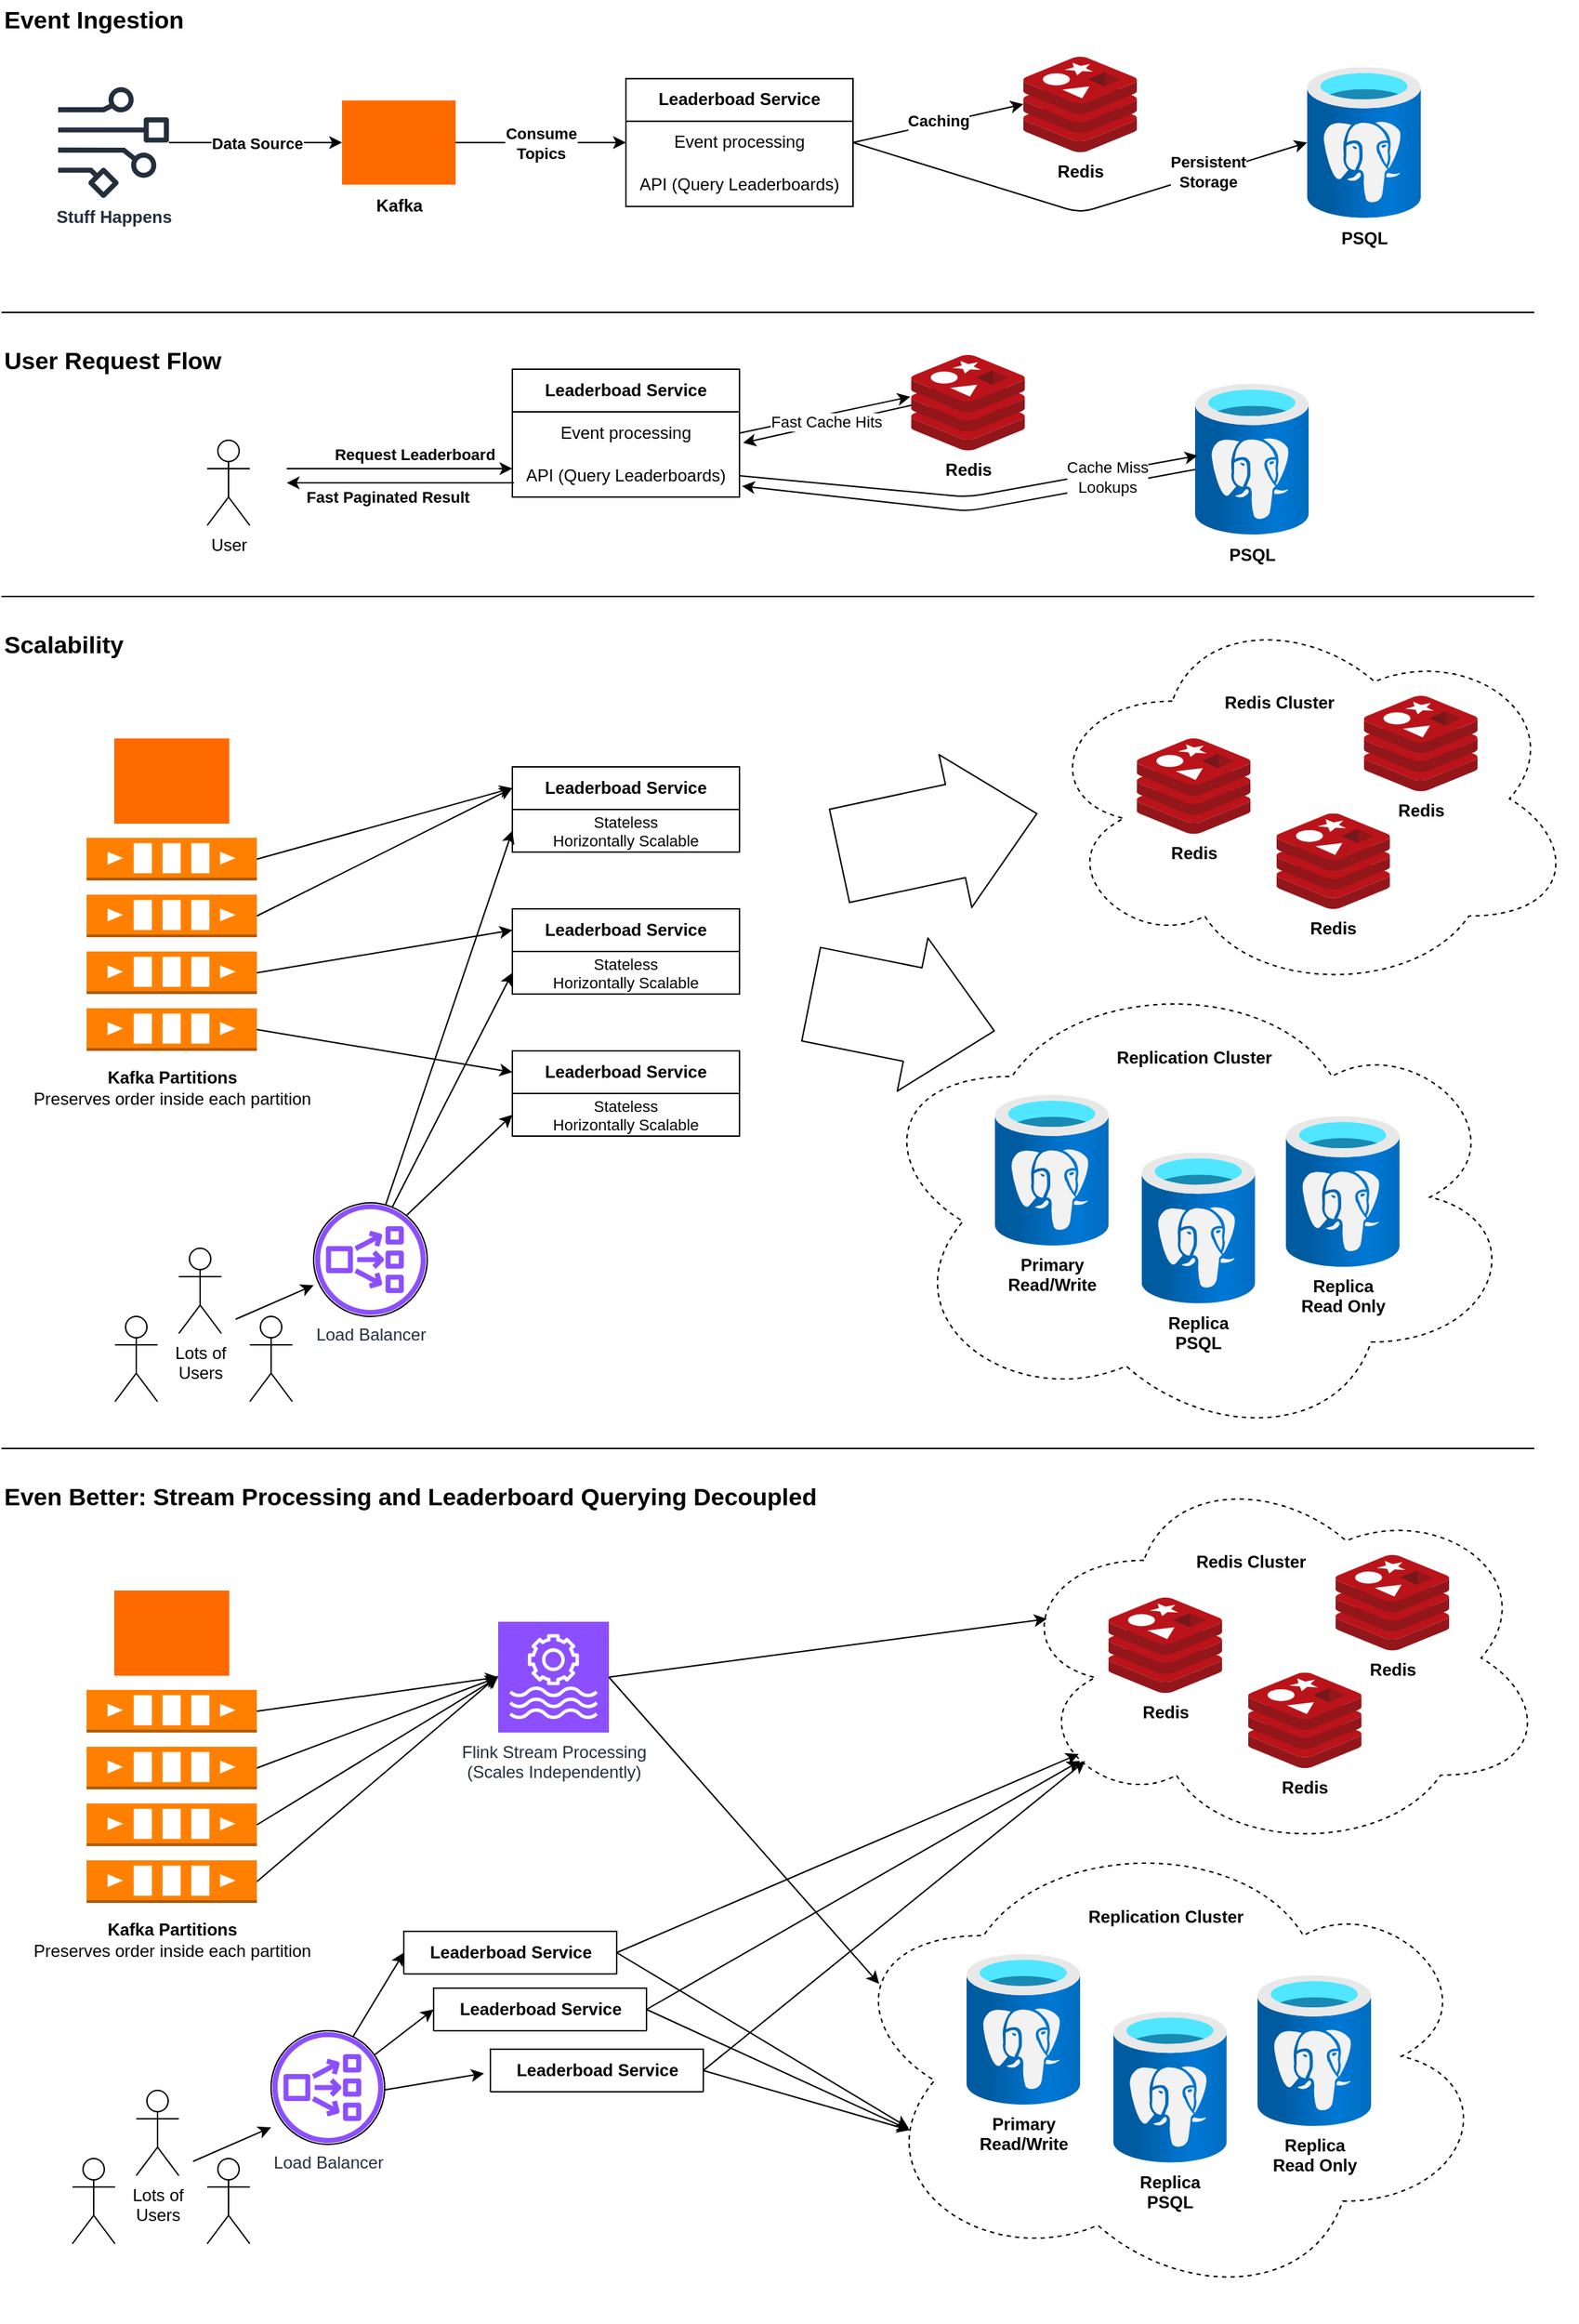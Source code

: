 <mxfile>
    <diagram id="EDKRglb2SxqZgP3VJ0Qg" name="Page-1">
        <mxGraphModel dx="733" dy="683" grid="1" gridSize="10" guides="1" tooltips="1" connect="1" arrows="1" fold="1" page="1" pageScale="1" pageWidth="1200" pageHeight="100" math="0" shadow="0">
            <root>
                <mxCell id="0"/>
                <mxCell id="1" parent="0"/>
                <mxCell id="110" value="" style="ellipse;shape=cloud;whiteSpace=wrap;html=1;dashed=1;rotation=-180;" vertex="1" parent="1">
                    <mxGeometry x="700" y="710" width="460" height="340" as="geometry"/>
                </mxCell>
                <mxCell id="102" value="" style="ellipse;shape=cloud;whiteSpace=wrap;html=1;dashed=1;" vertex="1" parent="1">
                    <mxGeometry x="810" y="445" width="380" height="275" as="geometry"/>
                </mxCell>
                <mxCell id="22" style="edgeStyle=none;html=1;entryX=0;entryY=0.5;entryDx=0;entryDy=0;" parent="1" source="7" target="16" edge="1">
                    <mxGeometry relative="1" as="geometry"/>
                </mxCell>
                <mxCell id="33" value="&lt;span style=&quot;color: rgb(0, 0, 0); font-weight: 700;&quot;&gt;Consume&lt;/span&gt;&lt;div&gt;&lt;span style=&quot;color: rgb(0, 0, 0); font-weight: 700;&quot;&gt;Topics&lt;/span&gt;&lt;/div&gt;" style="edgeLabel;html=1;align=center;verticalAlign=middle;resizable=0;points=[];" parent="22" vertex="1" connectable="0">
                    <mxGeometry x="-0.232" y="1" relative="1" as="geometry">
                        <mxPoint x="14" y="1" as="offset"/>
                    </mxGeometry>
                </mxCell>
                <mxCell id="7" value="&lt;div&gt;&lt;br&gt;&lt;/div&gt;" style="points=[];aspect=fixed;html=1;align=center;shadow=0;dashed=0;fillColor=#FF6A00;strokeColor=none;shape=mxgraph.alibaba_cloud.kafka;" parent="1" vertex="1">
                    <mxGeometry x="320" y="90.74" width="80" height="59.26" as="geometry"/>
                </mxCell>
                <mxCell id="9" value="PSQL" style="image;aspect=fixed;html=1;points=[];align=center;fontSize=12;image=img/lib/azure2/databases/Azure_Database_PostgreSQL_Server.svg;fontStyle=1" parent="1" vertex="1">
                    <mxGeometry x="1000" y="67.04" width="80" height="106.65" as="geometry"/>
                </mxCell>
                <mxCell id="20" style="edgeStyle=none;html=1;" parent="1" source="10" target="7" edge="1">
                    <mxGeometry relative="1" as="geometry"/>
                </mxCell>
                <mxCell id="31" value="Data Source" style="edgeLabel;html=1;align=center;verticalAlign=middle;resizable=0;points=[];fontStyle=1" parent="20" vertex="1" connectable="0">
                    <mxGeometry x="-0.392" y="1" relative="1" as="geometry">
                        <mxPoint x="25" y="1" as="offset"/>
                    </mxGeometry>
                </mxCell>
                <mxCell id="10" value="Stuff Happens" style="sketch=0;outlineConnect=0;fontColor=#232F3E;gradientColor=none;fillColor=#232F3D;strokeColor=none;dashed=0;verticalLabelPosition=bottom;verticalAlign=top;align=center;html=1;fontSize=12;fontStyle=1;aspect=fixed;pointerEvents=1;shape=mxgraph.aws4.data_stream;" parent="1" vertex="1">
                    <mxGeometry x="120" y="81.37" width="78" height="78" as="geometry"/>
                </mxCell>
                <mxCell id="15" value="&lt;b&gt;Leaderboad Service&lt;/b&gt;" style="swimlane;fontStyle=0;childLayout=stackLayout;horizontal=1;startSize=30;horizontalStack=0;resizeParent=1;resizeParentMax=0;resizeLast=0;collapsible=1;marginBottom=0;whiteSpace=wrap;html=1;" parent="1" vertex="1">
                    <mxGeometry x="520" y="75.37" width="160" height="90" as="geometry">
                        <mxRectangle x="520" y="75.37" width="150" height="30" as="alternateBounds"/>
                    </mxGeometry>
                </mxCell>
                <mxCell id="16" value="Event processing" style="text;strokeColor=none;fillColor=none;align=center;verticalAlign=middle;spacingLeft=4;spacingRight=4;overflow=hidden;points=[[0,0.5],[1,0.5]];portConstraint=eastwest;rotatable=0;whiteSpace=wrap;html=1;" parent="15" vertex="1">
                    <mxGeometry y="30" width="160" height="30" as="geometry"/>
                </mxCell>
                <mxCell id="17" value="API (Query Leaderboards)" style="text;strokeColor=none;fillColor=none;align=center;verticalAlign=middle;spacingLeft=4;spacingRight=4;overflow=hidden;points=[[0,0.5],[1,0.5]];portConstraint=eastwest;rotatable=0;whiteSpace=wrap;html=1;" parent="15" vertex="1">
                    <mxGeometry y="60" width="160" height="30" as="geometry"/>
                </mxCell>
                <mxCell id="26" value="Redis" style="image;sketch=0;aspect=fixed;html=1;points=[];align=center;fontSize=12;image=img/lib/mscae/Cache_Redis_Product.svg;fontStyle=1" parent="1" vertex="1">
                    <mxGeometry x="800" y="60" width="80" height="67.2" as="geometry"/>
                </mxCell>
                <mxCell id="27" style="edgeStyle=none;html=1;exitX=1;exitY=0.5;exitDx=0;exitDy=0;entryX=0;entryY=0.497;entryDx=0;entryDy=0;entryPerimeter=0;" parent="1" source="15" target="26" edge="1">
                    <mxGeometry relative="1" as="geometry"/>
                </mxCell>
                <mxCell id="34" value="&lt;span style=&quot;color: rgb(0, 0, 0); font-weight: 700;&quot;&gt;Caching&lt;/span&gt;" style="edgeLabel;html=1;align=center;verticalAlign=middle;resizable=0;points=[];" parent="27" vertex="1" connectable="0">
                    <mxGeometry x="-0.391" relative="1" as="geometry">
                        <mxPoint x="23" y="-7" as="offset"/>
                    </mxGeometry>
                </mxCell>
                <mxCell id="28" style="edgeStyle=none;html=1;entryX=0;entryY=0.5;entryDx=0;entryDy=0;entryPerimeter=0;exitX=1;exitY=0.5;exitDx=0;exitDy=0;" parent="1" source="16" target="9" edge="1">
                    <mxGeometry relative="1" as="geometry">
                        <Array as="points">
                            <mxPoint x="840" y="170"/>
                        </Array>
                    </mxGeometry>
                </mxCell>
                <mxCell id="30" value="Persistent&lt;div&gt;Storage&lt;/div&gt;" style="edgeLabel;html=1;align=center;verticalAlign=middle;resizable=0;points=[];fontStyle=1" parent="28" vertex="1" connectable="0">
                    <mxGeometry x="-0.374" y="-1" relative="1" as="geometry">
                        <mxPoint x="150" y="-12" as="offset"/>
                    </mxGeometry>
                </mxCell>
                <mxCell id="35" value="Kafka" style="text;html=1;align=center;verticalAlign=middle;resizable=0;points=[];autosize=1;strokeColor=none;fillColor=none;fontStyle=1" parent="1" vertex="1">
                    <mxGeometry x="335" y="150" width="50" height="30" as="geometry"/>
                </mxCell>
                <mxCell id="36" value="" style="edgeStyle=none;orthogonalLoop=1;jettySize=auto;html=1;endArrow=none;startArrow=none;endSize=8;startSize=8;startFill=0;endFill=0;" parent="1" edge="1">
                    <mxGeometry width="100" relative="1" as="geometry">
                        <mxPoint x="80" y="240" as="sourcePoint"/>
                        <mxPoint x="1160" y="240" as="targetPoint"/>
                        <Array as="points"/>
                    </mxGeometry>
                </mxCell>
                <mxCell id="37" value="Event Ingestion" style="text;html=1;align=left;verticalAlign=middle;resizable=0;points=[];autosize=1;strokeColor=none;fillColor=none;fontStyle=1;fontSize=17;" parent="1" vertex="1">
                    <mxGeometry x="80" y="20" width="140" height="30" as="geometry"/>
                </mxCell>
                <mxCell id="38" value="User Request Flow" style="text;html=1;align=left;verticalAlign=middle;resizable=0;points=[];autosize=1;strokeColor=none;fillColor=none;fontStyle=1;fontSize=17;" parent="1" vertex="1">
                    <mxGeometry x="80" y="260" width="170" height="30" as="geometry"/>
                </mxCell>
                <mxCell id="39" value="User" style="shape=umlActor;verticalLabelPosition=bottom;verticalAlign=top;html=1;outlineConnect=0;" parent="1" vertex="1">
                    <mxGeometry x="225" y="330" width="30" height="60" as="geometry"/>
                </mxCell>
                <mxCell id="40" value="&lt;b&gt;Leaderboad Service&lt;/b&gt;" style="swimlane;fontStyle=0;childLayout=stackLayout;horizontal=1;startSize=30;horizontalStack=0;resizeParent=1;resizeParentMax=0;resizeLast=0;collapsible=1;marginBottom=0;whiteSpace=wrap;html=1;" vertex="1" parent="1">
                    <mxGeometry x="440" y="280" width="160" height="90" as="geometry">
                        <mxRectangle x="520" y="75.37" width="150" height="30" as="alternateBounds"/>
                    </mxGeometry>
                </mxCell>
                <mxCell id="41" value="Event processing" style="text;strokeColor=none;fillColor=none;align=center;verticalAlign=middle;spacingLeft=4;spacingRight=4;overflow=hidden;points=[[0,0.5],[1,0.5]];portConstraint=eastwest;rotatable=0;whiteSpace=wrap;html=1;" vertex="1" parent="40">
                    <mxGeometry y="30" width="160" height="30" as="geometry"/>
                </mxCell>
                <mxCell id="42" value="API (Query Leaderboards)" style="text;strokeColor=none;fillColor=none;align=center;verticalAlign=middle;spacingLeft=4;spacingRight=4;overflow=hidden;points=[[0,0.5],[1,0.5]];portConstraint=eastwest;rotatable=0;whiteSpace=wrap;html=1;" vertex="1" parent="40">
                    <mxGeometry y="60" width="160" height="30" as="geometry"/>
                </mxCell>
                <mxCell id="43" style="edgeStyle=none;html=1;entryX=0;entryY=0.333;entryDx=0;entryDy=0;entryPerimeter=0;" edge="1" parent="1" target="42">
                    <mxGeometry relative="1" as="geometry">
                        <mxPoint x="281" y="350" as="sourcePoint"/>
                        <mxPoint x="421" y="340" as="targetPoint"/>
                    </mxGeometry>
                </mxCell>
                <mxCell id="62" value="&lt;span style=&quot;color: rgb(0, 0, 0); font-weight: 700;&quot;&gt;Request Leaderboard&lt;/span&gt;" style="edgeLabel;html=1;align=center;verticalAlign=middle;resizable=0;points=[];" vertex="1" connectable="0" parent="43">
                    <mxGeometry x="-0.626" relative="1" as="geometry">
                        <mxPoint x="60" y="-10" as="offset"/>
                    </mxGeometry>
                </mxCell>
                <mxCell id="52" style="edgeStyle=none;html=1;entryX=1.016;entryY=0.729;entryDx=0;entryDy=0;exitX=0.015;exitY=0.523;exitDx=0;exitDy=0;exitPerimeter=0;entryPerimeter=0;" edge="1" parent="1" source="48" target="41">
                    <mxGeometry relative="1" as="geometry"/>
                </mxCell>
                <mxCell id="48" value="Redis" style="image;sketch=0;aspect=fixed;html=1;points=[];align=center;fontSize=12;image=img/lib/mscae/Cache_Redis_Product.svg;fontStyle=1" vertex="1" parent="1">
                    <mxGeometry x="721" y="270" width="80" height="67.2" as="geometry"/>
                </mxCell>
                <mxCell id="49" value="PSQL" style="image;aspect=fixed;html=1;points=[];align=center;fontSize=12;image=img/lib/azure2/databases/Azure_Database_PostgreSQL_Server.svg;fontStyle=1" vertex="1" parent="1">
                    <mxGeometry x="921" y="290" width="80" height="106.65" as="geometry"/>
                </mxCell>
                <mxCell id="51" style="edgeStyle=none;html=1;exitX=1;exitY=0.5;exitDx=0;exitDy=0;entryX=-0.008;entryY=0.437;entryDx=0;entryDy=0;entryPerimeter=0;" edge="1" parent="1" source="41" target="48">
                    <mxGeometry relative="1" as="geometry">
                        <mxPoint x="721" y="340" as="targetPoint"/>
                        <mxPoint x="601" y="340" as="sourcePoint"/>
                    </mxGeometry>
                </mxCell>
                <mxCell id="53" value="Fast Cache Hits" style="edgeLabel;html=1;align=center;verticalAlign=middle;resizable=0;points=[];" vertex="1" connectable="0" parent="51">
                    <mxGeometry x="0.159" y="-2" relative="1" as="geometry">
                        <mxPoint x="-10" y="5" as="offset"/>
                    </mxGeometry>
                </mxCell>
                <mxCell id="54" style="edgeStyle=none;html=1;exitX=1;exitY=0.5;exitDx=0;exitDy=0;entryX=0.023;entryY=0.477;entryDx=0;entryDy=0;entryPerimeter=0;" edge="1" parent="1" source="42" target="49">
                    <mxGeometry relative="1" as="geometry">
                        <mxPoint x="731" y="380" as="targetPoint"/>
                        <Array as="points">
                            <mxPoint x="761" y="370"/>
                        </Array>
                    </mxGeometry>
                </mxCell>
                <mxCell id="55" style="edgeStyle=none;html=1;entryX=1.011;entryY=0.743;entryDx=0;entryDy=0;entryPerimeter=0;" edge="1" parent="1" source="49" target="42">
                    <mxGeometry relative="1" as="geometry">
                        <Array as="points">
                            <mxPoint x="761" y="380"/>
                        </Array>
                    </mxGeometry>
                </mxCell>
                <mxCell id="57" value="Cache Miss&lt;div&gt;Lookups&lt;/div&gt;" style="edgeLabel;html=1;align=center;verticalAlign=middle;resizable=0;points=[];" vertex="1" connectable="0" parent="1">
                    <mxGeometry x="858.335" y="355.482" as="geometry"/>
                </mxCell>
                <mxCell id="58" style="edgeStyle=none;html=1;exitX=0;exitY=0.5;exitDx=0;exitDy=0;" edge="1" parent="1">
                    <mxGeometry relative="1" as="geometry">
                        <mxPoint x="281" y="360.043" as="targetPoint"/>
                        <mxPoint x="441" y="360" as="sourcePoint"/>
                    </mxGeometry>
                </mxCell>
                <mxCell id="60" value="&lt;b&gt;Fast Paginated Result&lt;/b&gt;" style="edgeLabel;html=1;align=center;verticalAlign=middle;resizable=0;points=[];" vertex="1" connectable="0" parent="58">
                    <mxGeometry x="-0.18" y="1" relative="1" as="geometry">
                        <mxPoint x="-24" y="9" as="offset"/>
                    </mxGeometry>
                </mxCell>
                <mxCell id="63" value="" style="edgeStyle=none;orthogonalLoop=1;jettySize=auto;html=1;endArrow=none;startArrow=none;endSize=8;startSize=8;startFill=0;endFill=0;" edge="1" parent="1">
                    <mxGeometry width="100" relative="1" as="geometry">
                        <mxPoint x="80" y="440" as="sourcePoint"/>
                        <mxPoint x="1160" y="440" as="targetPoint"/>
                        <Array as="points"/>
                    </mxGeometry>
                </mxCell>
                <mxCell id="64" value="Scalability" style="text;html=1;align=left;verticalAlign=middle;resizable=0;points=[];autosize=1;strokeColor=none;fillColor=none;fontStyle=1;fontSize=17;" vertex="1" parent="1">
                    <mxGeometry x="80" y="460" width="100" height="30" as="geometry"/>
                </mxCell>
                <mxCell id="65" value="" style="points=[];aspect=fixed;html=1;align=center;shadow=0;dashed=0;fillColor=#FF6A00;strokeColor=none;shape=mxgraph.alibaba_cloud.kafka;" vertex="1" parent="1">
                    <mxGeometry x="159.5" y="540" width="81" height="60" as="geometry"/>
                </mxCell>
                <mxCell id="68" value="&lt;b&gt;Kafka Partitions&lt;/b&gt;&lt;div&gt;Preserves order inside each partition&lt;/div&gt;" style="text;html=1;align=center;verticalAlign=middle;resizable=0;points=[];autosize=1;strokeColor=none;fillColor=none;" vertex="1" parent="1">
                    <mxGeometry x="90" y="765.67" width="220" height="40" as="geometry"/>
                </mxCell>
                <mxCell id="115" style="edgeStyle=none;html=1;exitX=1;exitY=0.5;exitDx=0;exitDy=0;exitPerimeter=0;entryX=0;entryY=0.25;entryDx=0;entryDy=0;" edge="1" parent="1" source="70" target="73">
                    <mxGeometry relative="1" as="geometry"/>
                </mxCell>
                <mxCell id="70" value="" style="outlineConnect=0;dashed=0;verticalLabelPosition=bottom;verticalAlign=top;align=center;html=1;shape=mxgraph.aws3.queue;fillColor=#FF8000;gradientColor=none;" vertex="1" parent="1">
                    <mxGeometry x="140" y="610" width="120" height="30" as="geometry"/>
                </mxCell>
                <mxCell id="128" style="edgeStyle=none;html=1;exitX=1;exitY=0.5;exitDx=0;exitDy=0;exitPerimeter=0;entryX=0;entryY=0.25;entryDx=0;entryDy=0;" edge="1" parent="1" source="71" target="73">
                    <mxGeometry relative="1" as="geometry"/>
                </mxCell>
                <mxCell id="71" value="" style="outlineConnect=0;dashed=0;verticalLabelPosition=bottom;verticalAlign=top;align=center;html=1;shape=mxgraph.aws3.queue;fillColor=#FF8000;gradientColor=none;" vertex="1" parent="1">
                    <mxGeometry x="140" y="650" width="120" height="30" as="geometry"/>
                </mxCell>
                <mxCell id="117" style="edgeStyle=none;html=1;exitX=1;exitY=0.5;exitDx=0;exitDy=0;exitPerimeter=0;entryX=0;entryY=0.25;entryDx=0;entryDy=0;" edge="1" parent="1" source="127" target="80">
                    <mxGeometry relative="1" as="geometry"/>
                </mxCell>
                <mxCell id="72" value="" style="outlineConnect=0;dashed=0;verticalLabelPosition=bottom;verticalAlign=top;align=center;html=1;shape=mxgraph.aws3.queue;fillColor=#FF8000;gradientColor=none;" vertex="1" parent="1">
                    <mxGeometry x="140" y="690" width="120" height="30" as="geometry"/>
                </mxCell>
                <mxCell id="73" value="&lt;b&gt;Leaderboad Service&lt;/b&gt;" style="swimlane;fontStyle=0;childLayout=stackLayout;horizontal=1;startSize=30;horizontalStack=0;resizeParent=1;resizeParentMax=0;resizeLast=0;collapsible=1;marginBottom=0;whiteSpace=wrap;html=1;" vertex="1" parent="1">
                    <mxGeometry x="440" y="560" width="160" height="60" as="geometry">
                        <mxRectangle x="400" y="610" width="150" height="30" as="alternateBounds"/>
                    </mxGeometry>
                </mxCell>
                <mxCell id="74" value="&lt;font&gt;Stateless&lt;/font&gt;&lt;div&gt;&lt;font&gt;Horizontally Scalable&lt;/font&gt;&lt;/div&gt;" style="text;strokeColor=none;fillColor=none;align=center;verticalAlign=middle;spacingLeft=4;spacingRight=4;overflow=hidden;points=[[0,0.5],[1,0.5]];portConstraint=eastwest;rotatable=0;whiteSpace=wrap;html=1;fontSize=11;" vertex="1" parent="73">
                    <mxGeometry y="30" width="160" height="30" as="geometry"/>
                </mxCell>
                <mxCell id="78" value="&lt;b&gt;Leaderboad Service&lt;/b&gt;" style="swimlane;fontStyle=0;childLayout=stackLayout;horizontal=1;startSize=30;horizontalStack=0;resizeParent=1;resizeParentMax=0;resizeLast=0;collapsible=1;marginBottom=0;whiteSpace=wrap;html=1;" vertex="1" parent="1">
                    <mxGeometry x="440" y="660" width="160" height="60" as="geometry">
                        <mxRectangle x="400" y="610" width="150" height="30" as="alternateBounds"/>
                    </mxGeometry>
                </mxCell>
                <mxCell id="79" value="Stateless&lt;div&gt;Horizontally Scalable&lt;/div&gt;" style="text;strokeColor=none;fillColor=none;align=center;verticalAlign=middle;spacingLeft=4;spacingRight=4;overflow=hidden;points=[[0,0.5],[1,0.5]];portConstraint=eastwest;rotatable=0;whiteSpace=wrap;html=1;fontSize=11;" vertex="1" parent="78">
                    <mxGeometry y="30" width="160" height="30" as="geometry"/>
                </mxCell>
                <mxCell id="80" value="&lt;b&gt;Leaderboad Service&lt;/b&gt;" style="swimlane;fontStyle=0;childLayout=stackLayout;horizontal=1;startSize=30;horizontalStack=0;resizeParent=1;resizeParentMax=0;resizeLast=0;collapsible=1;marginBottom=0;whiteSpace=wrap;html=1;" vertex="1" parent="1">
                    <mxGeometry x="440" y="760" width="160" height="60" as="geometry">
                        <mxRectangle x="400" y="610" width="150" height="30" as="alternateBounds"/>
                    </mxGeometry>
                </mxCell>
                <mxCell id="81" value="Stateless&lt;div&gt;Horizontally Scalable&lt;/div&gt;" style="text;strokeColor=none;fillColor=none;align=center;verticalAlign=middle;spacingLeft=4;spacingRight=4;overflow=hidden;points=[[0,0.5],[1,0.5]];portConstraint=eastwest;rotatable=0;whiteSpace=wrap;html=1;fontSize=11;" vertex="1" parent="80">
                    <mxGeometry y="30" width="160" height="30" as="geometry"/>
                </mxCell>
                <mxCell id="82" value="Redis" style="image;sketch=0;aspect=fixed;html=1;points=[];align=center;fontSize=12;image=img/lib/mscae/Cache_Redis_Product.svg;fontStyle=1" vertex="1" parent="1">
                    <mxGeometry x="880" y="540" width="80" height="67.2" as="geometry"/>
                </mxCell>
                <mxCell id="83" value="Redis" style="image;sketch=0;aspect=fixed;html=1;points=[];align=center;fontSize=12;image=img/lib/mscae/Cache_Redis_Product.svg;fontStyle=1" vertex="1" parent="1">
                    <mxGeometry x="1040" y="510.0" width="80" height="67.2" as="geometry"/>
                </mxCell>
                <mxCell id="84" value="Redis" style="image;sketch=0;aspect=fixed;html=1;points=[];align=center;fontSize=12;image=img/lib/mscae/Cache_Redis_Product.svg;fontStyle=1" vertex="1" parent="1">
                    <mxGeometry x="978.33" y="592.8" width="80" height="67.2" as="geometry"/>
                </mxCell>
                <mxCell id="97" style="edgeStyle=none;html=1;entryX=0;entryY=0.5;entryDx=0;entryDy=0;" edge="1" parent="1" target="79">
                    <mxGeometry relative="1" as="geometry">
                        <mxPoint x="340" y="900" as="sourcePoint"/>
                    </mxGeometry>
                </mxCell>
                <mxCell id="98" style="edgeStyle=none;html=1;entryX=0;entryY=0.5;entryDx=0;entryDy=0;" edge="1" parent="1" target="81">
                    <mxGeometry relative="1" as="geometry">
                        <mxPoint x="340" y="900" as="sourcePoint"/>
                    </mxGeometry>
                </mxCell>
                <mxCell id="91" value="" style="edgeStyle=none;html=1;" edge="1" parent="1">
                    <mxGeometry relative="1" as="geometry">
                        <mxPoint x="245" y="949" as="sourcePoint"/>
                        <mxPoint x="300" y="925.011" as="targetPoint"/>
                    </mxGeometry>
                </mxCell>
                <mxCell id="89" value="Lots of&lt;div&gt;Users&lt;/div&gt;" style="shape=umlActor;verticalLabelPosition=bottom;verticalAlign=top;html=1;outlineConnect=0;" vertex="1" parent="1">
                    <mxGeometry x="205" y="899" width="30" height="60" as="geometry"/>
                </mxCell>
                <mxCell id="90" value="" style="shape=umlActor;verticalLabelPosition=bottom;verticalAlign=top;html=1;outlineConnect=0;" vertex="1" parent="1">
                    <mxGeometry x="255" y="947" width="30" height="60" as="geometry"/>
                </mxCell>
                <mxCell id="95" value="" style="shape=umlActor;verticalLabelPosition=bottom;verticalAlign=top;html=1;outlineConnect=0;" vertex="1" parent="1">
                    <mxGeometry x="160" y="947" width="30" height="60" as="geometry"/>
                </mxCell>
                <mxCell id="96" style="edgeStyle=none;html=1;entryX=0;entryY=0.5;entryDx=0;entryDy=0;" edge="1" parent="1" target="74">
                    <mxGeometry relative="1" as="geometry">
                        <mxPoint x="340" y="900" as="sourcePoint"/>
                        <mxPoint x="420" y="580" as="targetPoint"/>
                    </mxGeometry>
                </mxCell>
                <mxCell id="103" value="Redis Cluster" style="text;html=1;align=center;verticalAlign=middle;resizable=0;points=[];autosize=1;strokeColor=none;fillColor=none;fontStyle=1" vertex="1" parent="1">
                    <mxGeometry x="930" y="500" width="100" height="30" as="geometry"/>
                </mxCell>
                <mxCell id="104" value="Primary&lt;div&gt;Read/Write&lt;/div&gt;" style="image;aspect=fixed;html=1;points=[];align=center;fontSize=12;image=img/lib/azure2/databases/Azure_Database_PostgreSQL_Server.svg;fontStyle=1" vertex="1" parent="1">
                    <mxGeometry x="780" y="790.67" width="80" height="106.65" as="geometry"/>
                </mxCell>
                <mxCell id="105" value="Replica&lt;div&gt;Read Only&lt;/div&gt;" style="image;aspect=fixed;html=1;points=[];align=center;fontSize=12;image=img/lib/azure2/databases/Azure_Database_PostgreSQL_Server.svg;fontStyle=1" vertex="1" parent="1">
                    <mxGeometry x="985" y="805.67" width="80" height="106.65" as="geometry"/>
                </mxCell>
                <mxCell id="106" value="&lt;div&gt;Replica&lt;/div&gt;PSQL" style="image;aspect=fixed;html=1;points=[];align=center;fontSize=12;image=img/lib/azure2/databases/Azure_Database_PostgreSQL_Server.svg;fontStyle=1" vertex="1" parent="1">
                    <mxGeometry x="883.33" y="831.35" width="80" height="106.65" as="geometry"/>
                </mxCell>
                <mxCell id="111" value="Replication Cluster" style="text;html=1;align=center;verticalAlign=middle;resizable=0;points=[];autosize=1;strokeColor=none;fillColor=none;fontStyle=1" vertex="1" parent="1">
                    <mxGeometry x="860" y="750" width="120" height="30" as="geometry"/>
                </mxCell>
                <mxCell id="116" style="edgeStyle=none;html=1;exitX=1;exitY=0.5;exitDx=0;exitDy=0;exitPerimeter=0;entryX=0;entryY=0.25;entryDx=0;entryDy=0;" edge="1" parent="1" source="72" target="78">
                    <mxGeometry relative="1" as="geometry"/>
                </mxCell>
                <mxCell id="121" value="" style="ellipse;whiteSpace=wrap;html=1;" vertex="1" parent="1">
                    <mxGeometry x="300" y="867" width="80" height="80" as="geometry"/>
                </mxCell>
                <mxCell id="122" value="&lt;span style=&quot;color: rgb(35, 47, 62);&quot;&gt;Load Balancer&lt;/span&gt;" style="sketch=0;outlineConnect=0;fontColor=#232F3E;gradientColor=none;fillColor=#8C4FFF;strokeColor=none;dashed=0;verticalLabelPosition=bottom;verticalAlign=top;align=center;html=1;fontSize=12;fontStyle=0;aspect=fixed;pointerEvents=1;shape=mxgraph.aws4.network_load_balancer;" vertex="1" parent="1">
                    <mxGeometry x="301" y="868" width="78" height="78" as="geometry"/>
                </mxCell>
                <mxCell id="127" value="" style="outlineConnect=0;dashed=0;verticalLabelPosition=bottom;verticalAlign=top;align=center;html=1;shape=mxgraph.aws3.queue;fillColor=#FF8000;gradientColor=none;" vertex="1" parent="1">
                    <mxGeometry x="140" y="730" width="120" height="30" as="geometry"/>
                </mxCell>
                <mxCell id="130" value="" style="shape=flexArrow;endArrow=classic;html=1;endWidth=41.837;endSize=19.214;width=67.143;" edge="1" parent="1">
                    <mxGeometry width="50" height="50" relative="1" as="geometry">
                        <mxPoint x="670" y="622.8" as="sourcePoint"/>
                        <mxPoint x="810" y="592.8" as="targetPoint"/>
                    </mxGeometry>
                </mxCell>
                <mxCell id="131" value="" style="shape=flexArrow;endArrow=classic;html=1;endWidth=41.837;endSize=19.214;width=67.143;" edge="1" parent="1">
                    <mxGeometry width="50" height="50" relative="1" as="geometry">
                        <mxPoint x="650" y="720" as="sourcePoint"/>
                        <mxPoint x="780" y="746" as="targetPoint"/>
                    </mxGeometry>
                </mxCell>
                <mxCell id="132" value="" style="edgeStyle=none;orthogonalLoop=1;jettySize=auto;html=1;endArrow=none;startArrow=none;endSize=8;startSize=8;startFill=0;endFill=0;" edge="1" parent="1">
                    <mxGeometry width="100" relative="1" as="geometry">
                        <mxPoint x="80" y="1040" as="sourcePoint"/>
                        <mxPoint x="1160" y="1040" as="targetPoint"/>
                        <Array as="points"/>
                    </mxGeometry>
                </mxCell>
                <mxCell id="133" value="Even Better: Stream Processing and Leaderboard Querying Decoupled" style="text;html=1;align=left;verticalAlign=middle;resizable=0;points=[];autosize=1;strokeColor=none;fillColor=none;fontStyle=1;fontSize=17;" vertex="1" parent="1">
                    <mxGeometry x="80" y="1060" width="560" height="30" as="geometry"/>
                </mxCell>
                <mxCell id="134" value="" style="points=[];aspect=fixed;html=1;align=center;shadow=0;dashed=0;fillColor=#FF6A00;strokeColor=none;shape=mxgraph.alibaba_cloud.kafka;" vertex="1" parent="1">
                    <mxGeometry x="159.5" y="1140" width="81" height="60" as="geometry"/>
                </mxCell>
                <mxCell id="135" value="&lt;b&gt;Kafka Partitions&lt;/b&gt;&lt;div&gt;Preserves order inside each partition&lt;/div&gt;" style="text;html=1;align=center;verticalAlign=middle;resizable=0;points=[];autosize=1;strokeColor=none;fillColor=none;" vertex="1" parent="1">
                    <mxGeometry x="90" y="1365.67" width="220" height="40" as="geometry"/>
                </mxCell>
                <mxCell id="136" value="" style="outlineConnect=0;dashed=0;verticalLabelPosition=bottom;verticalAlign=top;align=center;html=1;shape=mxgraph.aws3.queue;fillColor=#FF8000;gradientColor=none;" vertex="1" parent="1">
                    <mxGeometry x="140" y="1210" width="120" height="30" as="geometry"/>
                </mxCell>
                <mxCell id="137" value="" style="outlineConnect=0;dashed=0;verticalLabelPosition=bottom;verticalAlign=top;align=center;html=1;shape=mxgraph.aws3.queue;fillColor=#FF8000;gradientColor=none;" vertex="1" parent="1">
                    <mxGeometry x="140" y="1250" width="120" height="30" as="geometry"/>
                </mxCell>
                <mxCell id="138" value="" style="outlineConnect=0;dashed=0;verticalLabelPosition=bottom;verticalAlign=top;align=center;html=1;shape=mxgraph.aws3.queue;fillColor=#FF8000;gradientColor=none;" vertex="1" parent="1">
                    <mxGeometry x="140" y="1290" width="120" height="30" as="geometry"/>
                </mxCell>
                <mxCell id="170" style="edgeStyle=none;html=1;exitX=1;exitY=0.5;exitDx=0;exitDy=0;exitPerimeter=0;" edge="1" parent="1" source="139">
                    <mxGeometry relative="1" as="geometry">
                        <mxPoint x="430" y="1200" as="targetPoint"/>
                    </mxGeometry>
                </mxCell>
                <mxCell id="139" value="" style="outlineConnect=0;dashed=0;verticalLabelPosition=bottom;verticalAlign=top;align=center;html=1;shape=mxgraph.aws3.queue;fillColor=#FF8000;gradientColor=none;" vertex="1" parent="1">
                    <mxGeometry x="140" y="1330" width="120" height="30" as="geometry"/>
                </mxCell>
                <mxCell id="150" value="" style="ellipse;shape=cloud;whiteSpace=wrap;html=1;dashed=1;rotation=-180;" vertex="1" parent="1">
                    <mxGeometry x="680" y="1315" width="460" height="340" as="geometry"/>
                </mxCell>
                <mxCell id="151" value="" style="ellipse;shape=cloud;whiteSpace=wrap;html=1;dashed=1;" vertex="1" parent="1">
                    <mxGeometry x="790" y="1050" width="380" height="275" as="geometry"/>
                </mxCell>
                <mxCell id="152" value="Redis" style="image;sketch=0;aspect=fixed;html=1;points=[];align=center;fontSize=12;image=img/lib/mscae/Cache_Redis_Product.svg;fontStyle=1" vertex="1" parent="1">
                    <mxGeometry x="860" y="1145" width="80" height="67.2" as="geometry"/>
                </mxCell>
                <mxCell id="153" value="Redis" style="image;sketch=0;aspect=fixed;html=1;points=[];align=center;fontSize=12;image=img/lib/mscae/Cache_Redis_Product.svg;fontStyle=1" vertex="1" parent="1">
                    <mxGeometry x="1020" y="1115" width="80" height="67.2" as="geometry"/>
                </mxCell>
                <mxCell id="154" value="Redis" style="image;sketch=0;aspect=fixed;html=1;points=[];align=center;fontSize=12;image=img/lib/mscae/Cache_Redis_Product.svg;fontStyle=1" vertex="1" parent="1">
                    <mxGeometry x="958.33" y="1197.8" width="80" height="67.2" as="geometry"/>
                </mxCell>
                <mxCell id="155" value="Redis Cluster" style="text;html=1;align=center;verticalAlign=middle;resizable=0;points=[];autosize=1;strokeColor=none;fillColor=none;fontStyle=1" vertex="1" parent="1">
                    <mxGeometry x="910" y="1105" width="100" height="30" as="geometry"/>
                </mxCell>
                <mxCell id="156" value="Primary&lt;div&gt;Read/Write&lt;/div&gt;" style="image;aspect=fixed;html=1;points=[];align=center;fontSize=12;image=img/lib/azure2/databases/Azure_Database_PostgreSQL_Server.svg;fontStyle=1" vertex="1" parent="1">
                    <mxGeometry x="760" y="1395.67" width="80" height="106.65" as="geometry"/>
                </mxCell>
                <mxCell id="157" value="Replica&lt;div&gt;Read Only&lt;/div&gt;" style="image;aspect=fixed;html=1;points=[];align=center;fontSize=12;image=img/lib/azure2/databases/Azure_Database_PostgreSQL_Server.svg;fontStyle=1" vertex="1" parent="1">
                    <mxGeometry x="965" y="1410.67" width="80" height="106.65" as="geometry"/>
                </mxCell>
                <mxCell id="158" value="&lt;div&gt;Replica&lt;/div&gt;PSQL" style="image;aspect=fixed;html=1;points=[];align=center;fontSize=12;image=img/lib/azure2/databases/Azure_Database_PostgreSQL_Server.svg;fontStyle=1" vertex="1" parent="1">
                    <mxGeometry x="863.33" y="1436.35" width="80" height="106.65" as="geometry"/>
                </mxCell>
                <mxCell id="159" value="Replication Cluster" style="text;html=1;align=center;verticalAlign=middle;resizable=0;points=[];autosize=1;strokeColor=none;fillColor=none;fontStyle=1" vertex="1" parent="1">
                    <mxGeometry x="840" y="1355" width="120" height="30" as="geometry"/>
                </mxCell>
                <mxCell id="162" value="Flink Stream Processing&lt;div&gt;(Scales Independently)&lt;/div&gt;" style="sketch=0;points=[[0,0,0],[0.25,0,0],[0.5,0,0],[0.75,0,0],[1,0,0],[0,1,0],[0.25,1,0],[0.5,1,0],[0.75,1,0],[1,1,0],[0,0.25,0],[0,0.5,0],[0,0.75,0],[1,0.25,0],[1,0.5,0],[1,0.75,0]];outlineConnect=0;fontColor=#232F3E;fillColor=#8C4FFF;strokeColor=#ffffff;dashed=0;verticalLabelPosition=bottom;verticalAlign=top;align=center;html=1;fontSize=12;fontStyle=0;aspect=fixed;shape=mxgraph.aws4.resourceIcon;resIcon=mxgraph.aws4.managed_service_for_apache_flink;" vertex="1" parent="1">
                    <mxGeometry x="430" y="1162" width="78" height="78" as="geometry"/>
                </mxCell>
                <mxCell id="163" style="edgeStyle=none;html=1;exitX=1;exitY=0.5;exitDx=0;exitDy=0;exitPerimeter=0;entryX=0;entryY=0.5;entryDx=0;entryDy=0;entryPerimeter=0;" edge="1" parent="1" source="137" target="162">
                    <mxGeometry relative="1" as="geometry"/>
                </mxCell>
                <mxCell id="165" style="edgeStyle=none;html=1;exitX=1;exitY=0.5;exitDx=0;exitDy=0;exitPerimeter=0;entryX=0;entryY=0.5;entryDx=0;entryDy=0;entryPerimeter=0;" edge="1" parent="1" source="136" target="162">
                    <mxGeometry relative="1" as="geometry"/>
                </mxCell>
                <mxCell id="169" style="edgeStyle=none;html=1;exitX=1;exitY=0.5;exitDx=0;exitDy=0;exitPerimeter=0;entryX=0;entryY=0.5;entryDx=0;entryDy=0;entryPerimeter=0;" edge="1" parent="1" source="138" target="162">
                    <mxGeometry relative="1" as="geometry"/>
                </mxCell>
                <mxCell id="171" style="edgeStyle=none;html=1;exitX=1;exitY=0.5;exitDx=0;exitDy=0;exitPerimeter=0;entryX=0.07;entryY=0.4;entryDx=0;entryDy=0;entryPerimeter=0;" edge="1" parent="1" source="162" target="151">
                    <mxGeometry relative="1" as="geometry"/>
                </mxCell>
                <mxCell id="173" style="edgeStyle=none;html=1;exitX=1;exitY=0.5;exitDx=0;exitDy=0;exitPerimeter=0;entryX=0.96;entryY=0.7;entryDx=0;entryDy=0;entryPerimeter=0;" edge="1" parent="1" source="162" target="150">
                    <mxGeometry relative="1" as="geometry"/>
                </mxCell>
                <mxCell id="175" value="&lt;b&gt;Leaderboad Service&lt;/b&gt;" style="swimlane;fontStyle=0;childLayout=stackLayout;horizontal=1;startSize=30;horizontalStack=0;resizeParent=1;resizeParentMax=0;resizeLast=0;collapsible=1;marginBottom=0;whiteSpace=wrap;html=1;" vertex="1" collapsed="1" parent="1">
                    <mxGeometry x="363.5" y="1380" width="150" height="30" as="geometry">
                        <mxRectangle x="379" y="1430" width="160" height="60" as="alternateBounds"/>
                    </mxGeometry>
                </mxCell>
                <mxCell id="180" style="edgeStyle=none;html=1;exitX=1;exitY=0.5;exitDx=0;exitDy=0;" edge="1" parent="1" source="177">
                    <mxGeometry relative="1" as="geometry">
                        <mxPoint x="840" y="1260" as="targetPoint"/>
                    </mxGeometry>
                </mxCell>
                <mxCell id="183" style="edgeStyle=none;html=1;exitX=1;exitY=0.5;exitDx=0;exitDy=0;" edge="1" parent="1" source="177">
                    <mxGeometry relative="1" as="geometry">
                        <mxPoint x="720" y="1520" as="targetPoint"/>
                    </mxGeometry>
                </mxCell>
                <mxCell id="177" value="&lt;b&gt;Leaderboad Service&lt;/b&gt;" style="swimlane;fontStyle=0;childLayout=stackLayout;horizontal=1;startSize=30;horizontalStack=0;resizeParent=1;resizeParentMax=0;resizeLast=0;collapsible=1;marginBottom=0;whiteSpace=wrap;html=1;" vertex="1" collapsed="1" parent="1">
                    <mxGeometry x="384.5" y="1420" width="150" height="30" as="geometry">
                        <mxRectangle x="379" y="1430" width="160" height="60" as="alternateBounds"/>
                    </mxGeometry>
                </mxCell>
                <mxCell id="181" style="edgeStyle=none;html=1;exitX=1;exitY=0.5;exitDx=0;exitDy=0;entryX=0.141;entryY=0.764;entryDx=0;entryDy=0;entryPerimeter=0;" edge="1" parent="1" source="178" target="151">
                    <mxGeometry relative="1" as="geometry">
                        <mxPoint x="840" y="1260" as="targetPoint"/>
                    </mxGeometry>
                </mxCell>
                <mxCell id="184" style="edgeStyle=none;html=1;exitX=1;exitY=0.5;exitDx=0;exitDy=0;" edge="1" parent="1" source="178">
                    <mxGeometry relative="1" as="geometry">
                        <mxPoint x="720" y="1520" as="targetPoint"/>
                    </mxGeometry>
                </mxCell>
                <mxCell id="178" value="&lt;b&gt;Leaderboad Service&lt;/b&gt;" style="swimlane;fontStyle=0;childLayout=stackLayout;horizontal=1;startSize=30;horizontalStack=0;resizeParent=1;resizeParentMax=0;resizeLast=0;collapsible=1;marginBottom=0;whiteSpace=wrap;html=1;" vertex="1" collapsed="1" parent="1">
                    <mxGeometry x="424.5" y="1463" width="150" height="30" as="geometry">
                        <mxRectangle x="379" y="1430" width="160" height="60" as="alternateBounds"/>
                    </mxGeometry>
                </mxCell>
                <mxCell id="179" style="edgeStyle=none;html=1;exitX=1;exitY=0.5;exitDx=0;exitDy=0;entryX=0.129;entryY=0.746;entryDx=0;entryDy=0;entryPerimeter=0;" edge="1" parent="1" source="175" target="151">
                    <mxGeometry relative="1" as="geometry"/>
                </mxCell>
                <mxCell id="182" style="edgeStyle=none;html=1;exitX=1;exitY=0.5;exitDx=0;exitDy=0;entryX=0.915;entryY=0.402;entryDx=0;entryDy=0;entryPerimeter=0;" edge="1" parent="1" source="175" target="150">
                    <mxGeometry relative="1" as="geometry"/>
                </mxCell>
                <mxCell id="185" value="" style="edgeStyle=none;html=1;" edge="1" parent="1">
                    <mxGeometry relative="1" as="geometry">
                        <mxPoint x="215" y="1542" as="sourcePoint"/>
                        <mxPoint x="270" y="1518.011" as="targetPoint"/>
                    </mxGeometry>
                </mxCell>
                <mxCell id="186" value="Lots of&lt;div&gt;Users&lt;/div&gt;" style="shape=umlActor;verticalLabelPosition=bottom;verticalAlign=top;html=1;outlineConnect=0;" vertex="1" parent="1">
                    <mxGeometry x="175" y="1492" width="30" height="60" as="geometry"/>
                </mxCell>
                <mxCell id="187" value="" style="shape=umlActor;verticalLabelPosition=bottom;verticalAlign=top;html=1;outlineConnect=0;" vertex="1" parent="1">
                    <mxGeometry x="225" y="1540" width="30" height="60" as="geometry"/>
                </mxCell>
                <mxCell id="188" value="" style="shape=umlActor;verticalLabelPosition=bottom;verticalAlign=top;html=1;outlineConnect=0;" vertex="1" parent="1">
                    <mxGeometry x="130" y="1540" width="30" height="60" as="geometry"/>
                </mxCell>
                <mxCell id="193" value="" style="edgeStyle=none;orthogonalLoop=1;jettySize=auto;html=1;entryX=0;entryY=0.5;entryDx=0;entryDy=0;" edge="1" parent="1" target="175">
                    <mxGeometry width="100" relative="1" as="geometry">
                        <mxPoint x="300" y="1500" as="sourcePoint"/>
                        <mxPoint x="380" y="1470" as="targetPoint"/>
                        <Array as="points"/>
                    </mxGeometry>
                </mxCell>
                <mxCell id="194" value="" style="edgeStyle=none;orthogonalLoop=1;jettySize=auto;html=1;entryX=0;entryY=0.5;entryDx=0;entryDy=0;" edge="1" parent="1" target="177">
                    <mxGeometry width="100" relative="1" as="geometry">
                        <mxPoint x="300" y="1500" as="sourcePoint"/>
                        <mxPoint x="374" y="1405" as="targetPoint"/>
                        <Array as="points"/>
                    </mxGeometry>
                </mxCell>
                <mxCell id="195" value="" style="edgeStyle=none;orthogonalLoop=1;jettySize=auto;html=1;" edge="1" parent="1">
                    <mxGeometry width="100" relative="1" as="geometry">
                        <mxPoint x="300" y="1500" as="sourcePoint"/>
                        <mxPoint x="420" y="1480" as="targetPoint"/>
                        <Array as="points"/>
                    </mxGeometry>
                </mxCell>
                <mxCell id="196" value="" style="ellipse;whiteSpace=wrap;html=1;" vertex="1" parent="1">
                    <mxGeometry x="270" y="1450" width="80" height="80" as="geometry"/>
                </mxCell>
                <mxCell id="197" value="&lt;span style=&quot;color: rgb(35, 47, 62);&quot;&gt;Load Balancer&lt;/span&gt;" style="sketch=0;outlineConnect=0;fontColor=#232F3E;gradientColor=none;fillColor=#8C4FFF;strokeColor=none;dashed=0;verticalLabelPosition=bottom;verticalAlign=top;align=center;html=1;fontSize=12;fontStyle=0;aspect=fixed;pointerEvents=1;shape=mxgraph.aws4.network_load_balancer;" vertex="1" parent="1">
                    <mxGeometry x="271" y="1451" width="78" height="78" as="geometry"/>
                </mxCell>
            </root>
        </mxGraphModel>
    </diagram>
</mxfile>